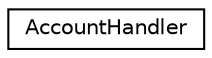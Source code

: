 digraph "그래픽컬한 클래스 계통도"
{
 // LATEX_PDF_SIZE
  edge [fontname="Helvetica",fontsize="10",labelfontname="Helvetica",labelfontsize="10"];
  node [fontname="Helvetica",fontsize="10",shape=record];
  rankdir="LR";
  Node0 [label="AccountHandler",height=0.2,width=0.4,color="black", fillcolor="white", style="filled",URL="$class_account_handler.html",tooltip="인터페이스 조작용 클래스"];
}
